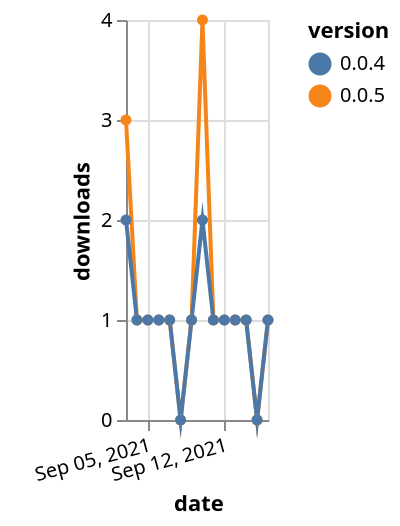 {"$schema": "https://vega.github.io/schema/vega-lite/v5.json", "description": "A simple bar chart with embedded data.", "data": {"values": [{"date": "2021-09-03", "total": 112, "delta": 3, "version": "0.0.5"}, {"date": "2021-09-04", "total": 113, "delta": 1, "version": "0.0.5"}, {"date": "2021-09-05", "total": 114, "delta": 1, "version": "0.0.5"}, {"date": "2021-09-06", "total": 115, "delta": 1, "version": "0.0.5"}, {"date": "2021-09-07", "total": 116, "delta": 1, "version": "0.0.5"}, {"date": "2021-09-08", "total": 116, "delta": 0, "version": "0.0.5"}, {"date": "2021-09-09", "total": 117, "delta": 1, "version": "0.0.5"}, {"date": "2021-09-10", "total": 121, "delta": 4, "version": "0.0.5"}, {"date": "2021-09-11", "total": 122, "delta": 1, "version": "0.0.5"}, {"date": "2021-09-12", "total": 123, "delta": 1, "version": "0.0.5"}, {"date": "2021-09-13", "total": 124, "delta": 1, "version": "0.0.5"}, {"date": "2021-09-14", "total": 125, "delta": 1, "version": "0.0.5"}, {"date": "2021-09-15", "total": 125, "delta": 0, "version": "0.0.5"}, {"date": "2021-09-16", "total": 126, "delta": 1, "version": "0.0.5"}, {"date": "2021-09-03", "total": 132, "delta": 2, "version": "0.0.4"}, {"date": "2021-09-04", "total": 133, "delta": 1, "version": "0.0.4"}, {"date": "2021-09-05", "total": 134, "delta": 1, "version": "0.0.4"}, {"date": "2021-09-06", "total": 135, "delta": 1, "version": "0.0.4"}, {"date": "2021-09-07", "total": 136, "delta": 1, "version": "0.0.4"}, {"date": "2021-09-08", "total": 136, "delta": 0, "version": "0.0.4"}, {"date": "2021-09-09", "total": 137, "delta": 1, "version": "0.0.4"}, {"date": "2021-09-10", "total": 139, "delta": 2, "version": "0.0.4"}, {"date": "2021-09-11", "total": 140, "delta": 1, "version": "0.0.4"}, {"date": "2021-09-12", "total": 141, "delta": 1, "version": "0.0.4"}, {"date": "2021-09-13", "total": 142, "delta": 1, "version": "0.0.4"}, {"date": "2021-09-14", "total": 143, "delta": 1, "version": "0.0.4"}, {"date": "2021-09-15", "total": 143, "delta": 0, "version": "0.0.4"}, {"date": "2021-09-16", "total": 144, "delta": 1, "version": "0.0.4"}]}, "width": "container", "mark": {"type": "line", "point": {"filled": true}}, "encoding": {"x": {"field": "date", "type": "temporal", "timeUnit": "yearmonthdate", "title": "date", "axis": {"labelAngle": -15}}, "y": {"field": "delta", "type": "quantitative", "title": "downloads"}, "color": {"field": "version", "type": "nominal"}, "tooltip": {"field": "delta"}}}